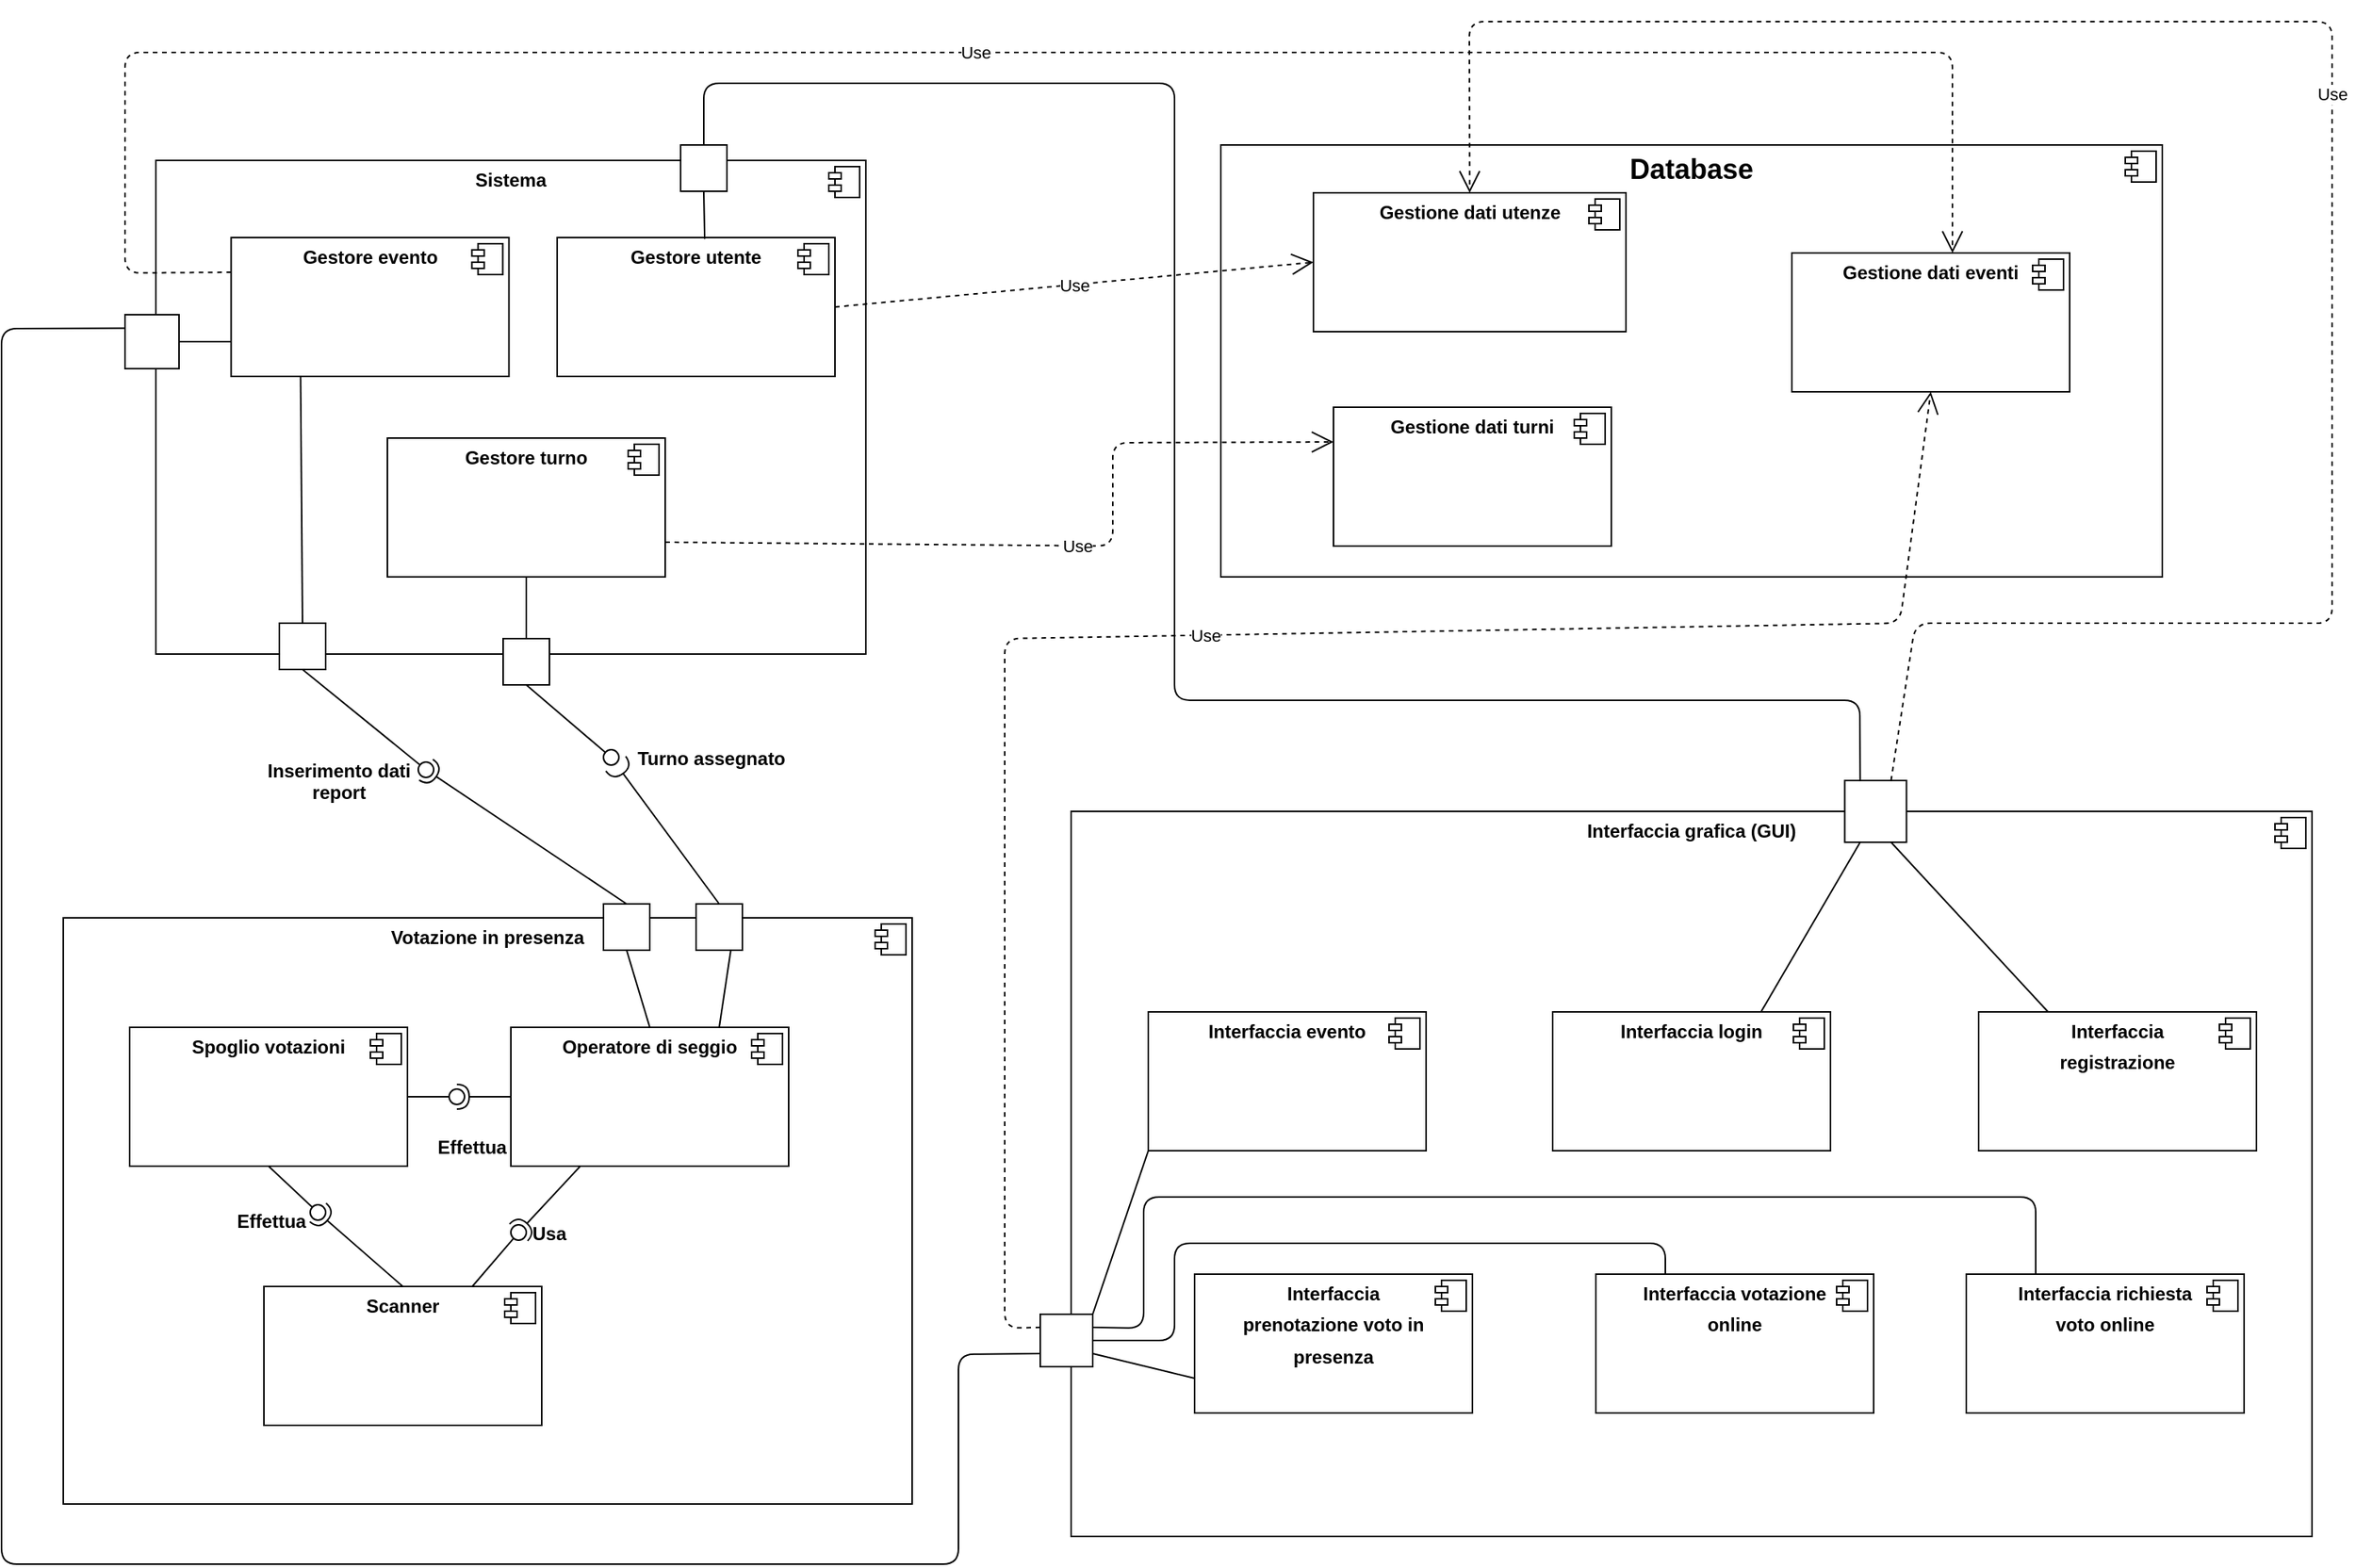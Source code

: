 <mxfile version="13.0.1" type="device"><diagram id="-7VtOYsQAeQw3YzJShAX" name="Page-1"><mxGraphModel dx="2216" dy="-1318" grid="1" gridSize="10" guides="1" tooltips="1" connect="1" arrows="1" fold="1" page="1" pageScale="1" pageWidth="827" pageHeight="1169" math="0" shadow="0"><root><mxCell id="0"/><mxCell id="1" parent="0"/><mxCell id="peH6IMRuHx3YmAGzwYjr-193" value="&lt;p style=&quot;margin: 0px ; margin-top: 6px ; text-align: center&quot;&gt;&lt;b&gt;&lt;font style=&quot;font-size: 18px&quot;&gt;Database&lt;/font&gt;&lt;/b&gt;&lt;/p&gt;" style="align=left;overflow=fill;html=1;dropTarget=0;" parent="1" vertex="1"><mxGeometry x="890" y="2440" width="610" height="280" as="geometry"/></mxCell><mxCell id="peH6IMRuHx3YmAGzwYjr-194" value="" style="shape=component;jettyWidth=8;jettyHeight=4;" parent="peH6IMRuHx3YmAGzwYjr-193" vertex="1"><mxGeometry x="1" width="20" height="20" relative="1" as="geometry"><mxPoint x="-24" y="4" as="offset"/></mxGeometry></mxCell><mxCell id="peH6IMRuHx3YmAGzwYjr-201" value="&lt;p style=&quot;margin: 0px ; margin-top: 6px ; text-align: center&quot;&gt;&lt;b&gt;Gestione dati eventi&lt;/b&gt;&lt;/p&gt;" style="align=left;overflow=fill;html=1;dropTarget=0;" parent="1" vertex="1"><mxGeometry x="1260" y="2510" width="180" height="90" as="geometry"/></mxCell><mxCell id="peH6IMRuHx3YmAGzwYjr-202" value="" style="shape=component;jettyWidth=8;jettyHeight=4;" parent="peH6IMRuHx3YmAGzwYjr-201" vertex="1"><mxGeometry x="1" width="20" height="20" relative="1" as="geometry"><mxPoint x="-24" y="4" as="offset"/></mxGeometry></mxCell><mxCell id="YIyPoj8_L3-lyQYfofbo-7" value="&lt;p style=&quot;margin: 0px ; margin-top: 6px ; text-align: center&quot;&gt;&lt;b&gt;Sistema&lt;/b&gt;&lt;/p&gt;" style="align=left;overflow=fill;html=1;dropTarget=0;" parent="1" vertex="1"><mxGeometry x="200" y="2450" width="460" height="320" as="geometry"/></mxCell><mxCell id="YIyPoj8_L3-lyQYfofbo-8" value="" style="shape=component;jettyWidth=8;jettyHeight=4;" parent="YIyPoj8_L3-lyQYfofbo-7" vertex="1"><mxGeometry x="1" width="20" height="20" relative="1" as="geometry"><mxPoint x="-24" y="4" as="offset"/></mxGeometry></mxCell><mxCell id="YIyPoj8_L3-lyQYfofbo-33" value="&lt;p style=&quot;margin: 0px ; margin-top: 6px ; text-align: center&quot;&gt;&lt;b&gt;Gestore utente&lt;/b&gt;&lt;/p&gt;" style="align=left;overflow=fill;html=1;dropTarget=0;" parent="1" vertex="1"><mxGeometry x="460" y="2500" width="180" height="90" as="geometry"/></mxCell><mxCell id="YIyPoj8_L3-lyQYfofbo-34" value="" style="shape=component;jettyWidth=8;jettyHeight=4;" parent="YIyPoj8_L3-lyQYfofbo-33" vertex="1"><mxGeometry x="1" width="20" height="20" relative="1" as="geometry"><mxPoint x="-24" y="4" as="offset"/></mxGeometry></mxCell><mxCell id="YIyPoj8_L3-lyQYfofbo-41" value="&lt;p style=&quot;margin: 0px ; margin-top: 6px ; text-align: center&quot;&gt;&lt;b&gt;Gestore turno&lt;/b&gt;&lt;/p&gt;" style="align=left;overflow=fill;html=1;dropTarget=0;" parent="1" vertex="1"><mxGeometry x="350" y="2630" width="180" height="90" as="geometry"/></mxCell><mxCell id="YIyPoj8_L3-lyQYfofbo-42" value="" style="shape=component;jettyWidth=8;jettyHeight=4;" parent="YIyPoj8_L3-lyQYfofbo-41" vertex="1"><mxGeometry x="1" width="20" height="20" relative="1" as="geometry"><mxPoint x="-24" y="4" as="offset"/></mxGeometry></mxCell><mxCell id="YIyPoj8_L3-lyQYfofbo-43" value="&lt;p style=&quot;margin: 0px ; margin-top: 6px ; text-align: center&quot;&gt;&lt;b&gt;Votazione in presenza&lt;/b&gt;&lt;/p&gt;" style="align=left;overflow=fill;html=1;dropTarget=0;" parent="1" vertex="1"><mxGeometry x="140" y="2941" width="550" height="380" as="geometry"/></mxCell><mxCell id="YIyPoj8_L3-lyQYfofbo-44" value="" style="shape=component;jettyWidth=8;jettyHeight=4;" parent="YIyPoj8_L3-lyQYfofbo-43" vertex="1"><mxGeometry x="1" width="20" height="20" relative="1" as="geometry"><mxPoint x="-24" y="4" as="offset"/></mxGeometry></mxCell><mxCell id="YIyPoj8_L3-lyQYfofbo-47" value="&lt;p style=&quot;margin: 0px ; margin-top: 6px ; text-align: center&quot;&gt;&lt;b&gt;Spoglio votazioni&lt;/b&gt;&lt;/p&gt;" style="align=left;overflow=fill;html=1;dropTarget=0;" parent="1" vertex="1"><mxGeometry x="183" y="3012" width="180" height="90" as="geometry"/></mxCell><mxCell id="YIyPoj8_L3-lyQYfofbo-48" value="" style="shape=component;jettyWidth=8;jettyHeight=4;" parent="YIyPoj8_L3-lyQYfofbo-47" vertex="1"><mxGeometry x="1" width="20" height="20" relative="1" as="geometry"><mxPoint x="-24" y="4" as="offset"/></mxGeometry></mxCell><mxCell id="YIyPoj8_L3-lyQYfofbo-49" value="&lt;p style=&quot;margin: 0px ; margin-top: 6px ; text-align: center&quot;&gt;&lt;b&gt;Scanner&lt;/b&gt;&lt;/p&gt;" style="align=left;overflow=fill;html=1;dropTarget=0;" parent="1" vertex="1"><mxGeometry x="270" y="3180" width="180" height="90" as="geometry"/></mxCell><mxCell id="YIyPoj8_L3-lyQYfofbo-50" value="" style="shape=component;jettyWidth=8;jettyHeight=4;" parent="YIyPoj8_L3-lyQYfofbo-49" vertex="1"><mxGeometry x="1" width="20" height="20" relative="1" as="geometry"><mxPoint x="-24" y="4" as="offset"/></mxGeometry></mxCell><mxCell id="YIyPoj8_L3-lyQYfofbo-51" value="&lt;p style=&quot;margin: 0px ; margin-top: 6px ; text-align: center&quot;&gt;&lt;b&gt;Operatore di seggio&lt;/b&gt;&lt;/p&gt;" style="align=left;overflow=fill;html=1;dropTarget=0;" parent="1" vertex="1"><mxGeometry x="430" y="3012" width="180" height="90" as="geometry"/></mxCell><mxCell id="YIyPoj8_L3-lyQYfofbo-52" value="" style="shape=component;jettyWidth=8;jettyHeight=4;" parent="YIyPoj8_L3-lyQYfofbo-51" vertex="1"><mxGeometry x="1" width="20" height="20" relative="1" as="geometry"><mxPoint x="-24" y="4" as="offset"/></mxGeometry></mxCell><mxCell id="YIyPoj8_L3-lyQYfofbo-57" value="&lt;p style=&quot;margin: 0px ; margin-top: 6px ; text-align: center&quot;&gt;&lt;b&gt;Interfaccia grafica (GUI)&lt;/b&gt;&lt;/p&gt;" style="align=left;overflow=fill;html=1;dropTarget=0;" parent="1" vertex="1"><mxGeometry x="793" y="2872" width="804" height="470" as="geometry"/></mxCell><mxCell id="YIyPoj8_L3-lyQYfofbo-58" value="" style="shape=component;jettyWidth=8;jettyHeight=4;" parent="YIyPoj8_L3-lyQYfofbo-57" vertex="1"><mxGeometry x="1" width="20" height="20" relative="1" as="geometry"><mxPoint x="-24" y="4" as="offset"/></mxGeometry></mxCell><mxCell id="YIyPoj8_L3-lyQYfofbo-59" value="&lt;p style=&quot;margin: 0px ; margin-top: 6px ; text-align: center&quot;&gt;&lt;b&gt;Interfaccia&lt;/b&gt;&lt;/p&gt;&lt;p style=&quot;margin: 0px ; margin-top: 6px ; text-align: center&quot;&gt;&lt;b&gt;prenotazione voto in&lt;/b&gt;&lt;/p&gt;&lt;p style=&quot;margin: 0px ; margin-top: 6px ; text-align: center&quot;&gt;&lt;b&gt;presenza&lt;/b&gt;&lt;/p&gt;" style="align=left;overflow=fill;html=1;dropTarget=0;" parent="1" vertex="1"><mxGeometry x="873" y="3172" width="180" height="90" as="geometry"/></mxCell><mxCell id="YIyPoj8_L3-lyQYfofbo-60" value="" style="shape=component;jettyWidth=8;jettyHeight=4;" parent="YIyPoj8_L3-lyQYfofbo-59" vertex="1"><mxGeometry x="1" width="20" height="20" relative="1" as="geometry"><mxPoint x="-24" y="4" as="offset"/></mxGeometry></mxCell><mxCell id="YIyPoj8_L3-lyQYfofbo-65" value="&lt;p style=&quot;margin: 0px ; margin-top: 6px ; text-align: center&quot;&gt;&lt;b&gt;Interfaccia&lt;/b&gt;&lt;/p&gt;&lt;p style=&quot;margin: 0px ; margin-top: 6px ; text-align: center&quot;&gt;&lt;b&gt;registrazione&lt;/b&gt;&lt;/p&gt;" style="align=left;overflow=fill;html=1;dropTarget=0;" parent="1" vertex="1"><mxGeometry x="1381" y="3002" width="180" height="90" as="geometry"/></mxCell><mxCell id="YIyPoj8_L3-lyQYfofbo-66" value="" style="shape=component;jettyWidth=8;jettyHeight=4;" parent="YIyPoj8_L3-lyQYfofbo-65" vertex="1"><mxGeometry x="1" width="20" height="20" relative="1" as="geometry"><mxPoint x="-24" y="4" as="offset"/></mxGeometry></mxCell><mxCell id="YIyPoj8_L3-lyQYfofbo-67" value="&lt;p style=&quot;margin: 0px ; margin-top: 6px ; text-align: center&quot;&gt;&lt;b&gt;Interfaccia evento&lt;/b&gt;&lt;/p&gt;" style="align=left;overflow=fill;html=1;dropTarget=0;" parent="1" vertex="1"><mxGeometry x="843" y="3002" width="180" height="90" as="geometry"/></mxCell><mxCell id="YIyPoj8_L3-lyQYfofbo-68" value="" style="shape=component;jettyWidth=8;jettyHeight=4;" parent="YIyPoj8_L3-lyQYfofbo-67" vertex="1"><mxGeometry x="1" width="20" height="20" relative="1" as="geometry"><mxPoint x="-24" y="4" as="offset"/></mxGeometry></mxCell><mxCell id="YIyPoj8_L3-lyQYfofbo-69" value="&lt;p style=&quot;margin: 0px ; margin-top: 6px ; text-align: center&quot;&gt;&lt;b&gt;Interfaccia votazione&lt;/b&gt;&lt;/p&gt;&lt;p style=&quot;margin: 0px ; margin-top: 6px ; text-align: center&quot;&gt;&lt;b&gt;online&lt;/b&gt;&lt;/p&gt;" style="align=left;overflow=fill;html=1;dropTarget=0;" parent="1" vertex="1"><mxGeometry x="1133" y="3172" width="180" height="90" as="geometry"/></mxCell><mxCell id="YIyPoj8_L3-lyQYfofbo-70" value="" style="shape=component;jettyWidth=8;jettyHeight=4;" parent="YIyPoj8_L3-lyQYfofbo-69" vertex="1"><mxGeometry x="1" width="20" height="20" relative="1" as="geometry"><mxPoint x="-24" y="4" as="offset"/></mxGeometry></mxCell><mxCell id="YIyPoj8_L3-lyQYfofbo-71" value="&lt;p style=&quot;margin: 0px ; margin-top: 6px ; text-align: center&quot;&gt;&lt;b&gt;Interfaccia richiesta&lt;/b&gt;&lt;/p&gt;&lt;p style=&quot;margin: 0px ; margin-top: 6px ; text-align: center&quot;&gt;&lt;b&gt;voto online&lt;/b&gt;&lt;/p&gt;" style="align=left;overflow=fill;html=1;dropTarget=0;" parent="1" vertex="1"><mxGeometry x="1373" y="3172" width="180" height="90" as="geometry"/></mxCell><mxCell id="YIyPoj8_L3-lyQYfofbo-72" value="" style="shape=component;jettyWidth=8;jettyHeight=4;" parent="YIyPoj8_L3-lyQYfofbo-71" vertex="1"><mxGeometry x="1" width="20" height="20" relative="1" as="geometry"><mxPoint x="-24" y="4" as="offset"/></mxGeometry></mxCell><mxCell id="YIyPoj8_L3-lyQYfofbo-73" value="&lt;p style=&quot;margin: 0px ; margin-top: 6px ; text-align: center&quot;&gt;&lt;b&gt;Interfaccia login&lt;/b&gt;&lt;/p&gt;" style="align=left;overflow=fill;html=1;dropTarget=0;" parent="1" vertex="1"><mxGeometry x="1105" y="3002" width="180" height="90" as="geometry"/></mxCell><mxCell id="YIyPoj8_L3-lyQYfofbo-74" value="" style="shape=component;jettyWidth=8;jettyHeight=4;" parent="YIyPoj8_L3-lyQYfofbo-73" vertex="1"><mxGeometry x="1" width="20" height="20" relative="1" as="geometry"><mxPoint x="-24" y="4" as="offset"/></mxGeometry></mxCell><mxCell id="YIyPoj8_L3-lyQYfofbo-75" value="" style="rounded=0;orthogonalLoop=1;jettySize=auto;html=1;endArrow=none;endFill=0;exitX=0.5;exitY=1;exitDx=0;exitDy=0;" parent="1" source="YIyPoj8_L3-lyQYfofbo-79" target="YIyPoj8_L3-lyQYfofbo-77" edge="1"><mxGeometry relative="1" as="geometry"><mxPoint x="520" y="3300" as="sourcePoint"/></mxGeometry></mxCell><mxCell id="YIyPoj8_L3-lyQYfofbo-76" value="" style="rounded=0;orthogonalLoop=1;jettySize=auto;html=1;endArrow=halfCircle;endFill=0;endSize=6;strokeWidth=1;exitX=0.5;exitY=0;exitDx=0;exitDy=0;" parent="1" source="YIyPoj8_L3-lyQYfofbo-78" target="YIyPoj8_L3-lyQYfofbo-77" edge="1"><mxGeometry relative="1" as="geometry"><mxPoint x="710" y="2790" as="sourcePoint"/></mxGeometry></mxCell><mxCell id="YIyPoj8_L3-lyQYfofbo-77" value="" style="ellipse;whiteSpace=wrap;html=1;fontFamily=Helvetica;fontSize=12;fontColor=#000000;align=center;strokeColor=#000000;fillColor=#ffffff;points=[];aspect=fixed;resizable=0;" parent="1" vertex="1"><mxGeometry x="490" y="2832" width="10" height="10" as="geometry"/></mxCell><mxCell id="YIyPoj8_L3-lyQYfofbo-78" value="" style="whiteSpace=wrap;html=1;aspect=fixed;" parent="1" vertex="1"><mxGeometry x="550" y="2932" width="30" height="30" as="geometry"/></mxCell><mxCell id="YIyPoj8_L3-lyQYfofbo-79" value="" style="whiteSpace=wrap;html=1;aspect=fixed;" parent="1" vertex="1"><mxGeometry x="425" y="2760" width="30" height="30" as="geometry"/></mxCell><mxCell id="YIyPoj8_L3-lyQYfofbo-84" value="" style="endArrow=none;html=1;entryX=0.5;entryY=1;entryDx=0;entryDy=0;exitX=0.5;exitY=0;exitDx=0;exitDy=0;" parent="1" source="YIyPoj8_L3-lyQYfofbo-79" target="YIyPoj8_L3-lyQYfofbo-41" edge="1"><mxGeometry width="50" height="50" relative="1" as="geometry"><mxPoint x="580" y="3360" as="sourcePoint"/><mxPoint x="630" y="3310" as="targetPoint"/></mxGeometry></mxCell><mxCell id="YIyPoj8_L3-lyQYfofbo-85" value="" style="endArrow=none;html=1;exitX=0.75;exitY=0;exitDx=0;exitDy=0;entryX=0.75;entryY=1;entryDx=0;entryDy=0;" parent="1" source="YIyPoj8_L3-lyQYfofbo-51" target="YIyPoj8_L3-lyQYfofbo-78" edge="1"><mxGeometry width="50" height="50" relative="1" as="geometry"><mxPoint x="600" y="3052" as="sourcePoint"/><mxPoint x="650" y="3002" as="targetPoint"/></mxGeometry></mxCell><mxCell id="iNynkIjWZc5FLk04Bc6B-1" value="&lt;p style=&quot;margin: 0px ; margin-top: 6px ; text-align: center&quot;&gt;&lt;b&gt;Gestione dati utenze&lt;/b&gt;&lt;/p&gt;" style="align=left;overflow=fill;html=1;dropTarget=0;" parent="1" vertex="1"><mxGeometry x="950" y="2471" width="202.5" height="90" as="geometry"/></mxCell><mxCell id="iNynkIjWZc5FLk04Bc6B-2" value="" style="shape=component;jettyWidth=8;jettyHeight=4;" parent="iNynkIjWZc5FLk04Bc6B-1" vertex="1"><mxGeometry x="1" width="20" height="20" relative="1" as="geometry"><mxPoint x="-24" y="4" as="offset"/></mxGeometry></mxCell><mxCell id="iNynkIjWZc5FLk04Bc6B-23" value="" style="whiteSpace=wrap;html=1;aspect=fixed;" parent="1" vertex="1"><mxGeometry x="490" y="2932" width="30" height="30" as="geometry"/></mxCell><mxCell id="iNynkIjWZc5FLk04Bc6B-24" value="" style="endArrow=none;html=1;entryX=0.25;entryY=1;entryDx=0;entryDy=0;exitX=0.5;exitY=0;exitDx=0;exitDy=0;" parent="1" source="iNynkIjWZc5FLk04Bc6B-25" target="iNynkIjWZc5FLk04Bc6B-47" edge="1"><mxGeometry width="50" height="50" relative="1" as="geometry"><mxPoint x="330" y="3310" as="sourcePoint"/><mxPoint x="285" y="3070" as="targetPoint"/></mxGeometry></mxCell><mxCell id="iNynkIjWZc5FLk04Bc6B-25" value="" style="whiteSpace=wrap;html=1;aspect=fixed;" parent="1" vertex="1"><mxGeometry x="280" y="2750" width="30" height="30" as="geometry"/></mxCell><mxCell id="iNynkIjWZc5FLk04Bc6B-26" value="" style="endArrow=none;html=1;exitX=0.5;exitY=0;exitDx=0;exitDy=0;entryX=0.5;entryY=1;entryDx=0;entryDy=0;" parent="1" source="YIyPoj8_L3-lyQYfofbo-51" target="iNynkIjWZc5FLk04Bc6B-23" edge="1"><mxGeometry width="50" height="50" relative="1" as="geometry"><mxPoint x="740" y="2822" as="sourcePoint"/><mxPoint x="790" y="2772" as="targetPoint"/></mxGeometry></mxCell><mxCell id="iNynkIjWZc5FLk04Bc6B-27" value="" style="rounded=0;orthogonalLoop=1;jettySize=auto;html=1;endArrow=none;endFill=0;exitX=0.5;exitY=1;exitDx=0;exitDy=0;" parent="1" source="iNynkIjWZc5FLk04Bc6B-25" target="iNynkIjWZc5FLk04Bc6B-29" edge="1"><mxGeometry relative="1" as="geometry"><mxPoint x="260" y="3360" as="sourcePoint"/></mxGeometry></mxCell><mxCell id="iNynkIjWZc5FLk04Bc6B-28" value="" style="rounded=0;orthogonalLoop=1;jettySize=auto;html=1;endArrow=halfCircle;endFill=0;entryX=0.5;entryY=0.5;entryDx=0;entryDy=0;endSize=6;strokeWidth=1;exitX=0.5;exitY=0;exitDx=0;exitDy=0;" parent="1" source="iNynkIjWZc5FLk04Bc6B-23" target="iNynkIjWZc5FLk04Bc6B-29" edge="1"><mxGeometry relative="1" as="geometry"><mxPoint x="260" y="2790" as="sourcePoint"/></mxGeometry></mxCell><mxCell id="iNynkIjWZc5FLk04Bc6B-29" value="" style="ellipse;whiteSpace=wrap;html=1;fontFamily=Helvetica;fontSize=12;fontColor=#000000;align=center;strokeColor=#000000;fillColor=#ffffff;points=[];aspect=fixed;resizable=0;" parent="1" vertex="1"><mxGeometry x="370" y="2840" width="10" height="10" as="geometry"/></mxCell><mxCell id="iNynkIjWZc5FLk04Bc6B-30" value="Turno assegnato" style="text;align=center;fontStyle=1;verticalAlign=middle;spacingLeft=3;spacingRight=3;strokeColor=none;rotatable=0;points=[[0,0.5],[1,0.5]];portConstraint=eastwest;" parent="1" vertex="1"><mxGeometry x="510" y="2824" width="100" height="26" as="geometry"/></mxCell><mxCell id="iNynkIjWZc5FLk04Bc6B-31" value="Inserimento dati&#10;report" style="text;align=center;fontStyle=1;verticalAlign=middle;spacingLeft=3;spacingRight=3;strokeColor=none;rotatable=0;points=[[0,0.5],[1,0.5]];portConstraint=eastwest;" parent="1" vertex="1"><mxGeometry x="270" y="2832" width="97.5" height="40" as="geometry"/></mxCell><mxCell id="iNynkIjWZc5FLk04Bc6B-44" value="Use" style="endArrow=open;endSize=12;dashed=1;html=1;exitX=1;exitY=0.5;exitDx=0;exitDy=0;entryX=0;entryY=0.5;entryDx=0;entryDy=0;" parent="1" source="YIyPoj8_L3-lyQYfofbo-33" target="iNynkIjWZc5FLk04Bc6B-1" edge="1"><mxGeometry width="160" relative="1" as="geometry"><mxPoint x="980" y="2920" as="sourcePoint"/><mxPoint x="958.75" y="2698.5" as="targetPoint"/><Array as="points"/></mxGeometry></mxCell><mxCell id="iNynkIjWZc5FLk04Bc6B-47" value="&lt;p style=&quot;margin: 0px ; margin-top: 6px ; text-align: center&quot;&gt;&lt;b&gt;Gestore evento&lt;/b&gt;&lt;/p&gt;" style="align=left;overflow=fill;html=1;dropTarget=0;" parent="1" vertex="1"><mxGeometry x="248.75" y="2500" width="180" height="90" as="geometry"/></mxCell><mxCell id="iNynkIjWZc5FLk04Bc6B-48" value="" style="shape=component;jettyWidth=8;jettyHeight=4;" parent="iNynkIjWZc5FLk04Bc6B-47" vertex="1"><mxGeometry x="1" width="20" height="20" relative="1" as="geometry"><mxPoint x="-24" y="4" as="offset"/></mxGeometry></mxCell><mxCell id="iNynkIjWZc5FLk04Bc6B-49" value="Use" style="endArrow=open;endSize=12;dashed=1;html=1;exitX=0;exitY=0.25;exitDx=0;exitDy=0;entryX=0.578;entryY=0;entryDx=0;entryDy=0;entryPerimeter=0;" parent="1" source="iNynkIjWZc5FLk04Bc6B-47" target="peH6IMRuHx3YmAGzwYjr-201" edge="1"><mxGeometry width="160" relative="1" as="geometry"><mxPoint x="1170" y="2820" as="sourcePoint"/><mxPoint x="1330" y="2820" as="targetPoint"/><Array as="points"><mxPoint x="180" y="2523"/><mxPoint x="180" y="2380"/><mxPoint x="1364" y="2380"/></Array></mxGeometry></mxCell><mxCell id="iNynkIjWZc5FLk04Bc6B-50" value="&lt;p style=&quot;margin: 0px ; margin-top: 6px ; text-align: center&quot;&gt;&lt;b&gt;Gestione dati turni&lt;/b&gt;&lt;/p&gt;" style="align=left;overflow=fill;html=1;dropTarget=0;" parent="1" vertex="1"><mxGeometry x="963" y="2610" width="180" height="90" as="geometry"/></mxCell><mxCell id="iNynkIjWZc5FLk04Bc6B-51" value="" style="shape=component;jettyWidth=8;jettyHeight=4;" parent="iNynkIjWZc5FLk04Bc6B-50" vertex="1"><mxGeometry x="1" width="20" height="20" relative="1" as="geometry"><mxPoint x="-24" y="4" as="offset"/></mxGeometry></mxCell><mxCell id="iNynkIjWZc5FLk04Bc6B-52" value="Use" style="endArrow=open;endSize=12;dashed=1;html=1;exitX=1;exitY=0.75;exitDx=0;exitDy=0;entryX=0;entryY=0.25;entryDx=0;entryDy=0;" parent="1" source="YIyPoj8_L3-lyQYfofbo-41" target="iNynkIjWZc5FLk04Bc6B-50" edge="1"><mxGeometry x="0.066" width="160" relative="1" as="geometry"><mxPoint x="1310" y="3150" as="sourcePoint"/><mxPoint x="1470" y="3150" as="targetPoint"/><Array as="points"><mxPoint x="820" y="2700"/><mxPoint x="820" y="2633"/></Array><mxPoint x="1" as="offset"/></mxGeometry></mxCell><mxCell id="iNynkIjWZc5FLk04Bc6B-53" value="" style="rounded=0;orthogonalLoop=1;jettySize=auto;html=1;endArrow=none;endFill=0;exitX=1;exitY=0.5;exitDx=0;exitDy=0;" parent="1" source="YIyPoj8_L3-lyQYfofbo-47" target="iNynkIjWZc5FLk04Bc6B-55" edge="1"><mxGeometry relative="1" as="geometry"><mxPoint x="540" y="3137" as="sourcePoint"/></mxGeometry></mxCell><mxCell id="iNynkIjWZc5FLk04Bc6B-54" value="" style="rounded=0;orthogonalLoop=1;jettySize=auto;html=1;endArrow=halfCircle;endFill=0;entryX=0.5;entryY=0.5;entryDx=0;entryDy=0;endSize=6;strokeWidth=1;exitX=0;exitY=0.5;exitDx=0;exitDy=0;" parent="1" source="YIyPoj8_L3-lyQYfofbo-51" target="iNynkIjWZc5FLk04Bc6B-55" edge="1"><mxGeometry relative="1" as="geometry"><mxPoint x="580" y="3137" as="sourcePoint"/></mxGeometry></mxCell><mxCell id="iNynkIjWZc5FLk04Bc6B-55" value="" style="ellipse;whiteSpace=wrap;html=1;fontFamily=Helvetica;fontSize=12;fontColor=#000000;align=center;strokeColor=#000000;fillColor=#ffffff;points=[];aspect=fixed;resizable=0;" parent="1" vertex="1"><mxGeometry x="390" y="3052" width="10" height="10" as="geometry"/></mxCell><mxCell id="iNynkIjWZc5FLk04Bc6B-56" value="Effettua" style="text;align=center;fontStyle=1;verticalAlign=middle;spacingLeft=3;spacingRight=3;strokeColor=none;rotatable=0;points=[[0,0.5],[1,0.5]];portConstraint=eastwest;" parent="1" vertex="1"><mxGeometry x="250" y="3124" width="50" height="26" as="geometry"/></mxCell><mxCell id="iNynkIjWZc5FLk04Bc6B-57" value="" style="rounded=0;orthogonalLoop=1;jettySize=auto;html=1;endArrow=none;endFill=0;exitX=0.75;exitY=0;exitDx=0;exitDy=0;" parent="1" source="YIyPoj8_L3-lyQYfofbo-49" target="iNynkIjWZc5FLk04Bc6B-59" edge="1"><mxGeometry relative="1" as="geometry"><mxPoint x="560" y="3107" as="sourcePoint"/></mxGeometry></mxCell><mxCell id="iNynkIjWZc5FLk04Bc6B-58" value="" style="rounded=0;orthogonalLoop=1;jettySize=auto;html=1;endArrow=halfCircle;endFill=0;entryX=0.5;entryY=0.5;entryDx=0;entryDy=0;endSize=6;strokeWidth=1;exitX=0.25;exitY=1;exitDx=0;exitDy=0;" parent="1" source="YIyPoj8_L3-lyQYfofbo-51" target="iNynkIjWZc5FLk04Bc6B-59" edge="1"><mxGeometry relative="1" as="geometry"><mxPoint x="600" y="3107" as="sourcePoint"/></mxGeometry></mxCell><mxCell id="iNynkIjWZc5FLk04Bc6B-59" value="" style="ellipse;whiteSpace=wrap;html=1;fontFamily=Helvetica;fontSize=12;fontColor=#000000;align=center;strokeColor=#000000;fillColor=#ffffff;points=[];aspect=fixed;resizable=0;" parent="1" vertex="1"><mxGeometry x="430" y="3140" width="10" height="10" as="geometry"/></mxCell><mxCell id="iNynkIjWZc5FLk04Bc6B-60" value="Usa" style="text;align=center;fontStyle=1;verticalAlign=middle;spacingLeft=3;spacingRight=3;strokeColor=none;rotatable=0;points=[[0,0.5],[1,0.5]];portConstraint=eastwest;" parent="1" vertex="1"><mxGeometry x="440" y="3132" width="30" height="26" as="geometry"/></mxCell><mxCell id="iNynkIjWZc5FLk04Bc6B-65" value="" style="whiteSpace=wrap;html=1;aspect=fixed;" parent="1" vertex="1"><mxGeometry x="540" y="2440" width="30" height="30" as="geometry"/></mxCell><mxCell id="iNynkIjWZc5FLk04Bc6B-66" value="" style="whiteSpace=wrap;html=1;aspect=fixed;" parent="1" vertex="1"><mxGeometry x="1294.25" y="2852" width="40" height="40" as="geometry"/></mxCell><mxCell id="iNynkIjWZc5FLk04Bc6B-67" value="" style="endArrow=none;html=1;exitX=0.75;exitY=0;exitDx=0;exitDy=0;entryX=0.25;entryY=1;entryDx=0;entryDy=0;" parent="1" source="YIyPoj8_L3-lyQYfofbo-73" target="iNynkIjWZc5FLk04Bc6B-66" edge="1"><mxGeometry width="50" height="50" relative="1" as="geometry"><mxPoint x="783" y="2902" as="sourcePoint"/><mxPoint x="833" y="2852" as="targetPoint"/></mxGeometry></mxCell><mxCell id="iNynkIjWZc5FLk04Bc6B-68" value="" style="endArrow=none;html=1;exitX=0.25;exitY=0;exitDx=0;exitDy=0;entryX=0.75;entryY=1;entryDx=0;entryDy=0;" parent="1" source="YIyPoj8_L3-lyQYfofbo-65" target="iNynkIjWZc5FLk04Bc6B-66" edge="1"><mxGeometry width="50" height="50" relative="1" as="geometry"><mxPoint x="783" y="2902" as="sourcePoint"/><mxPoint x="833" y="2852" as="targetPoint"/></mxGeometry></mxCell><mxCell id="iNynkIjWZc5FLk04Bc6B-71" value="" style="endArrow=none;html=1;exitX=0.531;exitY=0.01;exitDx=0;exitDy=0;exitPerimeter=0;entryX=0.5;entryY=1;entryDx=0;entryDy=0;" parent="1" source="YIyPoj8_L3-lyQYfofbo-33" target="iNynkIjWZc5FLk04Bc6B-65" edge="1"><mxGeometry width="50" height="50" relative="1" as="geometry"><mxPoint x="550" y="2670" as="sourcePoint"/><mxPoint x="550" y="2470" as="targetPoint"/></mxGeometry></mxCell><mxCell id="iNynkIjWZc5FLk04Bc6B-75" value="" style="endArrow=none;html=1;entryX=0.5;entryY=0;entryDx=0;entryDy=0;exitX=0.25;exitY=0;exitDx=0;exitDy=0;" parent="1" source="iNynkIjWZc5FLk04Bc6B-66" target="iNynkIjWZc5FLk04Bc6B-65" edge="1"><mxGeometry width="50" height="50" relative="1" as="geometry"><mxPoint x="1760" y="3200" as="sourcePoint"/><mxPoint x="1260" y="3050" as="targetPoint"/><Array as="points"><mxPoint x="1304" y="2800"/><mxPoint x="860" y="2800"/><mxPoint x="860" y="2400"/><mxPoint x="555" y="2400"/></Array></mxGeometry></mxCell><mxCell id="iNynkIjWZc5FLk04Bc6B-76" value="" style="whiteSpace=wrap;html=1;aspect=fixed;" parent="1" vertex="1"><mxGeometry x="180" y="2550" width="35" height="35" as="geometry"/></mxCell><mxCell id="iNynkIjWZc5FLk04Bc6B-78" value="" style="endArrow=none;html=1;exitX=0;exitY=0.75;exitDx=0;exitDy=0;entryX=1;entryY=0.5;entryDx=0;entryDy=0;" parent="1" source="iNynkIjWZc5FLk04Bc6B-47" target="iNynkIjWZc5FLk04Bc6B-76" edge="1"><mxGeometry width="50" height="50" relative="1" as="geometry"><mxPoint x="-20" y="2730" as="sourcePoint"/><mxPoint x="30" y="2680" as="targetPoint"/></mxGeometry></mxCell><mxCell id="Z74it2HQzFhSPUZ-6651-3" value="" style="whiteSpace=wrap;html=1;aspect=fixed;" parent="1" vertex="1"><mxGeometry x="773" y="3198" width="34" height="34" as="geometry"/></mxCell><mxCell id="Z74it2HQzFhSPUZ-6651-4" value="" style="endArrow=none;html=1;exitX=0;exitY=1;exitDx=0;exitDy=0;entryX=1;entryY=0;entryDx=0;entryDy=0;" parent="1" source="YIyPoj8_L3-lyQYfofbo-67" target="Z74it2HQzFhSPUZ-6651-3" edge="1"><mxGeometry width="50" height="50" relative="1" as="geometry"><mxPoint x="853" y="3057" as="sourcePoint"/><mxPoint x="817" y="3057" as="targetPoint"/></mxGeometry></mxCell><mxCell id="Z74it2HQzFhSPUZ-6651-5" value="" style="endArrow=none;html=1;exitX=0;exitY=0.75;exitDx=0;exitDy=0;entryX=1;entryY=0.75;entryDx=0;entryDy=0;" parent="1" source="YIyPoj8_L3-lyQYfofbo-59" target="Z74it2HQzFhSPUZ-6651-3" edge="1"><mxGeometry width="50" height="50" relative="1" as="geometry"><mxPoint x="853.0" y="3102" as="sourcePoint"/><mxPoint x="817" y="3208" as="targetPoint"/></mxGeometry></mxCell><mxCell id="Z74it2HQzFhSPUZ-6651-6" value="" style="endArrow=none;html=1;exitX=0.25;exitY=0;exitDx=0;exitDy=0;entryX=1;entryY=0.5;entryDx=0;entryDy=0;" parent="1" source="YIyPoj8_L3-lyQYfofbo-69" target="Z74it2HQzFhSPUZ-6651-3" edge="1"><mxGeometry width="50" height="50" relative="1" as="geometry"><mxPoint x="926.0" y="3140" as="sourcePoint"/><mxPoint x="860" y="3134" as="targetPoint"/><Array as="points"><mxPoint x="1178" y="3152"/><mxPoint x="860" y="3152"/><mxPoint x="860" y="3215"/></Array></mxGeometry></mxCell><mxCell id="Z74it2HQzFhSPUZ-6651-7" value="" style="endArrow=none;html=1;exitX=0.25;exitY=0;exitDx=0;exitDy=0;entryX=1;entryY=0.25;entryDx=0;entryDy=0;" parent="1" source="YIyPoj8_L3-lyQYfofbo-71" target="Z74it2HQzFhSPUZ-6651-3" edge="1"><mxGeometry width="50" height="50" relative="1" as="geometry"><mxPoint x="853" y="3102" as="sourcePoint"/><mxPoint x="817.0" y="3208" as="targetPoint"/><Array as="points"><mxPoint x="1418" y="3122"/><mxPoint x="840" y="3122"/><mxPoint x="840" y="3207"/></Array></mxGeometry></mxCell><mxCell id="Z74it2HQzFhSPUZ-6651-8" value="" style="endArrow=none;html=1;exitX=0;exitY=0.75;exitDx=0;exitDy=0;entryX=0;entryY=0.25;entryDx=0;entryDy=0;" parent="1" source="Z74it2HQzFhSPUZ-6651-3" target="iNynkIjWZc5FLk04Bc6B-76" edge="1"><mxGeometry width="50" height="50" relative="1" as="geometry"><mxPoint x="766" y="3596" as="sourcePoint"/><mxPoint x="120" y="2550" as="targetPoint"/><Array as="points"><mxPoint x="720" y="3224"/><mxPoint x="720" y="3360"/><mxPoint x="620" y="3360"/><mxPoint x="100" y="3360"/><mxPoint x="100" y="2559"/></Array></mxGeometry></mxCell><mxCell id="Z74it2HQzFhSPUZ-6651-9" value="Use" style="endArrow=open;endSize=12;dashed=1;html=1;exitX=0.75;exitY=0;exitDx=0;exitDy=0;entryX=0.5;entryY=0;entryDx=0;entryDy=0;" parent="1" source="iNynkIjWZc5FLk04Bc6B-66" target="iNynkIjWZc5FLk04Bc6B-1" edge="1"><mxGeometry width="160" relative="1" as="geometry"><mxPoint x="1250" y="2820" as="sourcePoint"/><mxPoint x="1030" y="2330" as="targetPoint"/><Array as="points"><mxPoint x="1340" y="2750"/><mxPoint x="1610" y="2750"/><mxPoint x="1610" y="2360"/><mxPoint x="1051" y="2360"/></Array></mxGeometry></mxCell><mxCell id="Z74it2HQzFhSPUZ-6651-10" value="Use" style="endArrow=open;endSize=12;dashed=1;html=1;exitX=0;exitY=0.25;exitDx=0;exitDy=0;entryX=0.5;entryY=1;entryDx=0;entryDy=0;" parent="1" source="Z74it2HQzFhSPUZ-6651-3" target="peH6IMRuHx3YmAGzwYjr-201" edge="1"><mxGeometry width="160" relative="1" as="geometry"><mxPoint x="863" y="3450" as="sourcePoint"/><mxPoint x="1240" y="2770" as="targetPoint"/><Array as="points"><mxPoint x="750" y="3207"/><mxPoint x="750" y="2760"/><mxPoint x="1330" y="2750"/></Array></mxGeometry></mxCell><mxCell id="JBqs3SuxxR9VJHnihzuo-1" value="" style="rounded=0;orthogonalLoop=1;jettySize=auto;html=1;endArrow=none;endFill=0;exitX=0.5;exitY=1;exitDx=0;exitDy=0;" edge="1" parent="1" target="JBqs3SuxxR9VJHnihzuo-3" source="YIyPoj8_L3-lyQYfofbo-47"><mxGeometry relative="1" as="geometry"><mxPoint x="373" y="3067" as="sourcePoint"/></mxGeometry></mxCell><mxCell id="JBqs3SuxxR9VJHnihzuo-2" value="" style="rounded=0;orthogonalLoop=1;jettySize=auto;html=1;endArrow=halfCircle;endFill=0;entryX=0.5;entryY=0.5;entryDx=0;entryDy=0;endSize=6;strokeWidth=1;exitX=0.5;exitY=0;exitDx=0;exitDy=0;" edge="1" parent="1" target="JBqs3SuxxR9VJHnihzuo-3" source="YIyPoj8_L3-lyQYfofbo-49"><mxGeometry relative="1" as="geometry"><mxPoint x="440" y="3067" as="sourcePoint"/></mxGeometry></mxCell><mxCell id="JBqs3SuxxR9VJHnihzuo-3" value="" style="ellipse;whiteSpace=wrap;html=1;fontFamily=Helvetica;fontSize=12;fontColor=#000000;align=center;strokeColor=#000000;fillColor=#ffffff;points=[];aspect=fixed;resizable=0;" vertex="1" parent="1"><mxGeometry x="300" y="3127" width="10" height="10" as="geometry"/></mxCell><mxCell id="JBqs3SuxxR9VJHnihzuo-4" value="Effettua" style="text;align=center;fontStyle=1;verticalAlign=middle;spacingLeft=3;spacingRight=3;strokeColor=none;rotatable=0;points=[[0,0.5],[1,0.5]];portConstraint=eastwest;" vertex="1" parent="1"><mxGeometry x="380" y="3076" width="50" height="26" as="geometry"/></mxCell></root></mxGraphModel></diagram></mxfile>